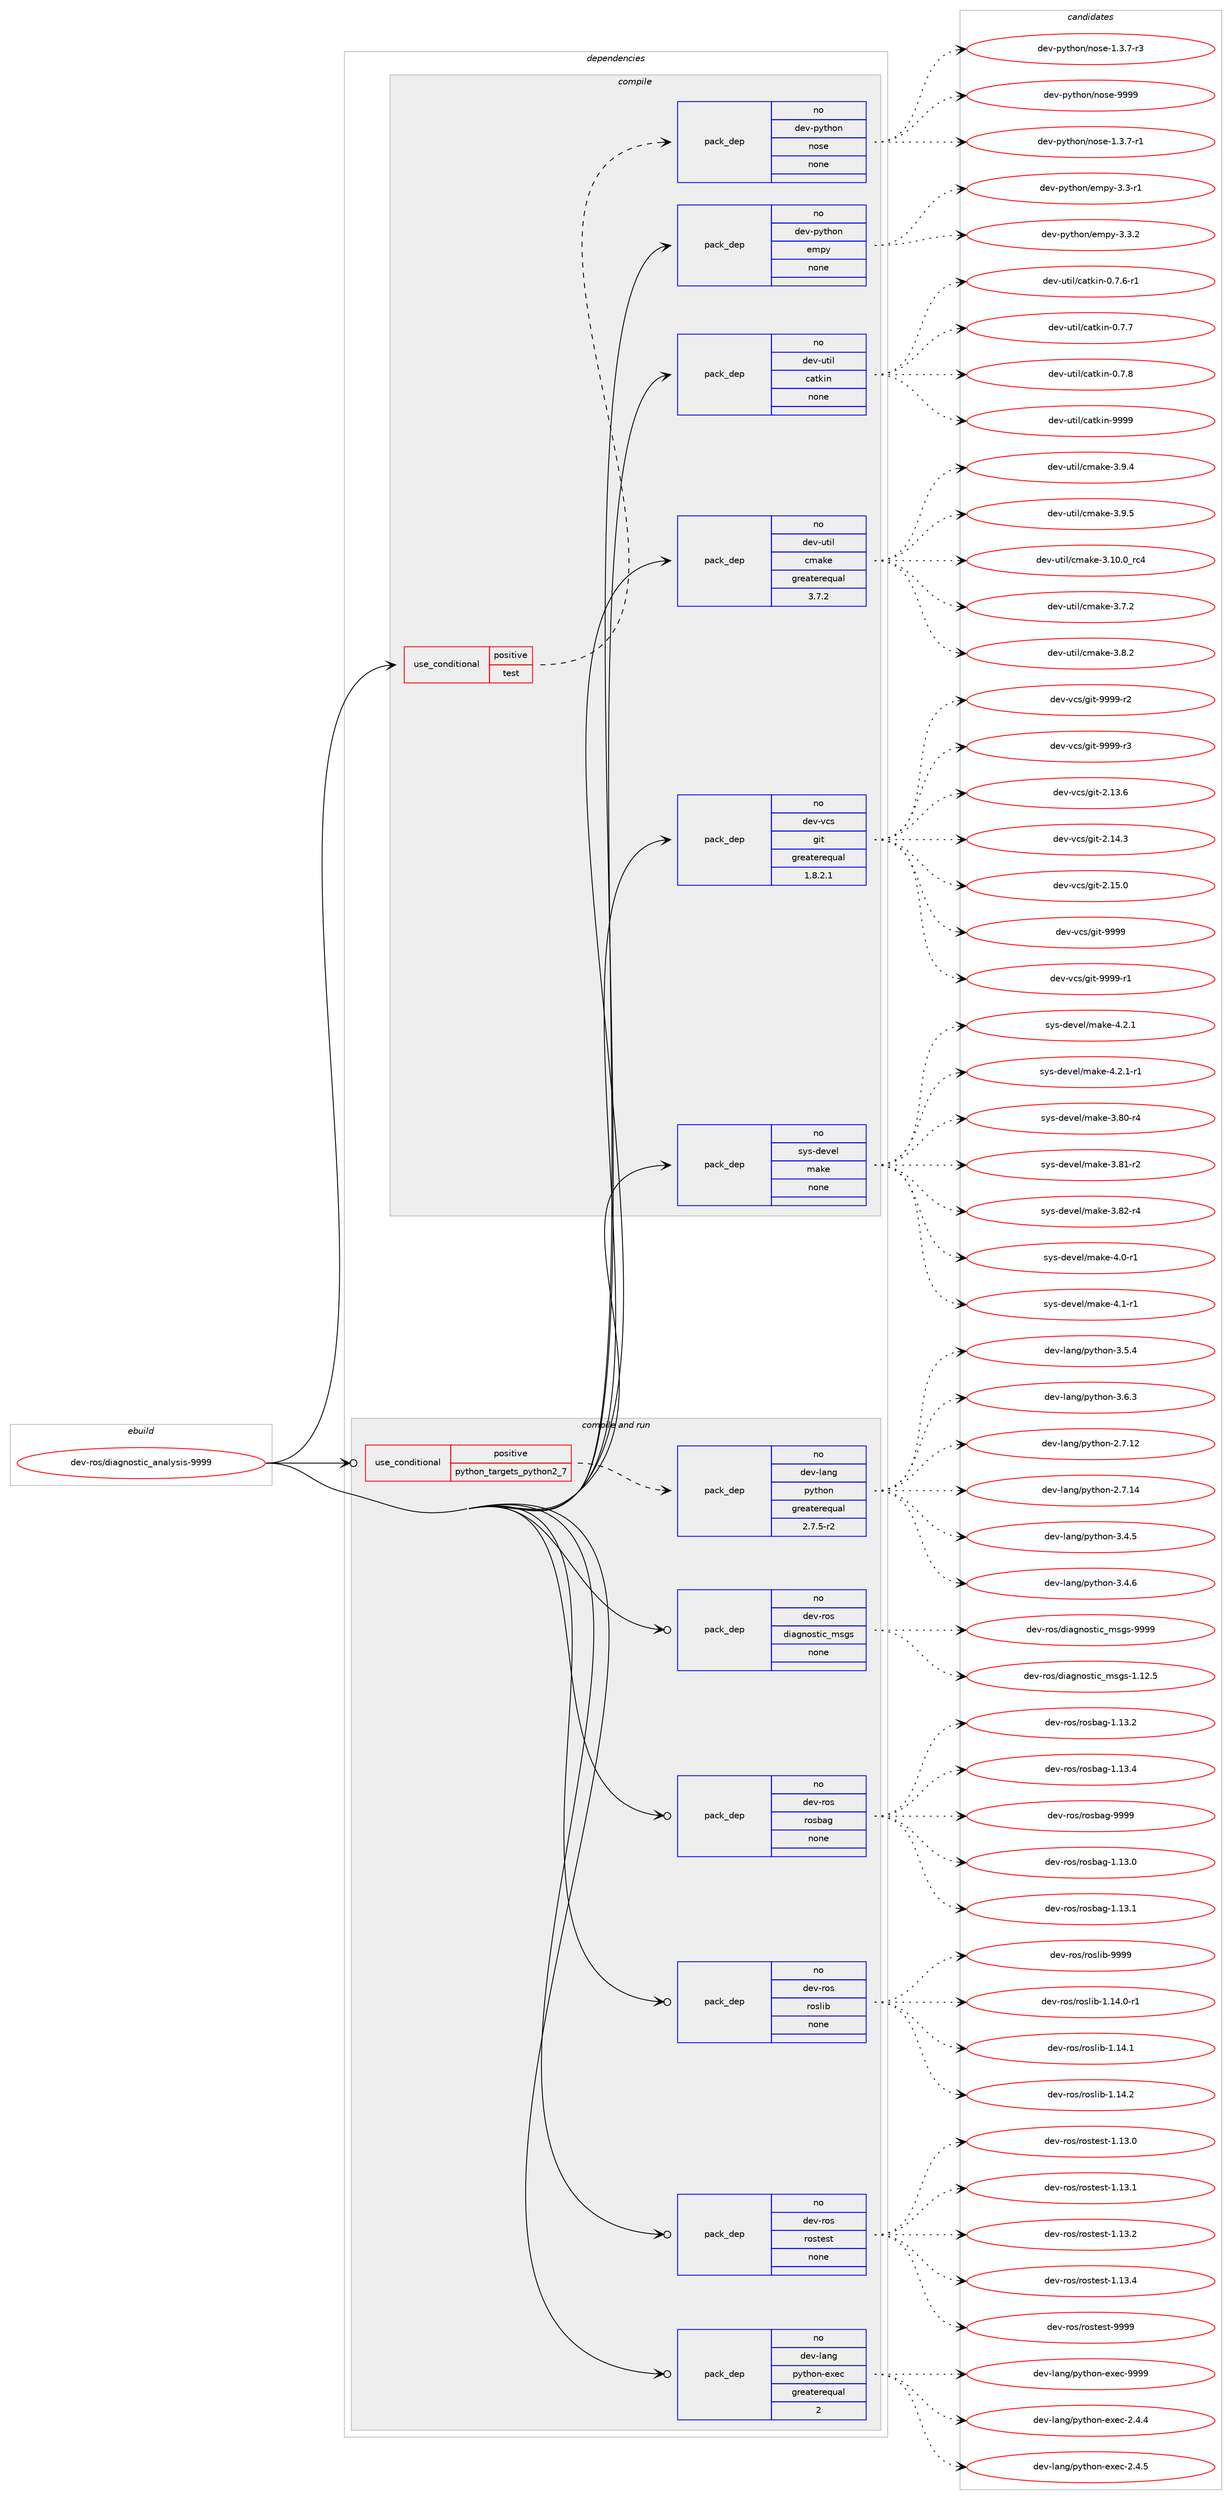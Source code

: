digraph prolog {

# *************
# Graph options
# *************

newrank=true;
concentrate=true;
compound=true;
graph [rankdir=LR,fontname=Helvetica,fontsize=10,ranksep=1.5];#, ranksep=2.5, nodesep=0.2];
edge  [arrowhead=vee];
node  [fontname=Helvetica,fontsize=10];

# **********
# The ebuild
# **********

subgraph cluster_leftcol {
color=gray;
rank=same;
label=<<i>ebuild</i>>;
id [label="dev-ros/diagnostic_analysis-9999", color=red, width=4, href="../dev-ros/diagnostic_analysis-9999.svg"];
}

# ****************
# The dependencies
# ****************

subgraph cluster_midcol {
color=gray;
label=<<i>dependencies</i>>;
subgraph cluster_compile {
fillcolor="#eeeeee";
style=filled;
label=<<i>compile</i>>;
subgraph cond45165 {
dependency200225 [label=<<TABLE BORDER="0" CELLBORDER="1" CELLSPACING="0" CELLPADDING="4"><TR><TD ROWSPAN="3" CELLPADDING="10">use_conditional</TD></TR><TR><TD>positive</TD></TR><TR><TD>test</TD></TR></TABLE>>, shape=none, color=red];
subgraph pack151073 {
dependency200226 [label=<<TABLE BORDER="0" CELLBORDER="1" CELLSPACING="0" CELLPADDING="4" WIDTH="220"><TR><TD ROWSPAN="6" CELLPADDING="30">pack_dep</TD></TR><TR><TD WIDTH="110">no</TD></TR><TR><TD>dev-python</TD></TR><TR><TD>nose</TD></TR><TR><TD>none</TD></TR><TR><TD></TD></TR></TABLE>>, shape=none, color=blue];
}
dependency200225:e -> dependency200226:w [weight=20,style="dashed",arrowhead="vee"];
}
id:e -> dependency200225:w [weight=20,style="solid",arrowhead="vee"];
subgraph pack151074 {
dependency200227 [label=<<TABLE BORDER="0" CELLBORDER="1" CELLSPACING="0" CELLPADDING="4" WIDTH="220"><TR><TD ROWSPAN="6" CELLPADDING="30">pack_dep</TD></TR><TR><TD WIDTH="110">no</TD></TR><TR><TD>dev-python</TD></TR><TR><TD>empy</TD></TR><TR><TD>none</TD></TR><TR><TD></TD></TR></TABLE>>, shape=none, color=blue];
}
id:e -> dependency200227:w [weight=20,style="solid",arrowhead="vee"];
subgraph pack151075 {
dependency200228 [label=<<TABLE BORDER="0" CELLBORDER="1" CELLSPACING="0" CELLPADDING="4" WIDTH="220"><TR><TD ROWSPAN="6" CELLPADDING="30">pack_dep</TD></TR><TR><TD WIDTH="110">no</TD></TR><TR><TD>dev-util</TD></TR><TR><TD>catkin</TD></TR><TR><TD>none</TD></TR><TR><TD></TD></TR></TABLE>>, shape=none, color=blue];
}
id:e -> dependency200228:w [weight=20,style="solid",arrowhead="vee"];
subgraph pack151076 {
dependency200229 [label=<<TABLE BORDER="0" CELLBORDER="1" CELLSPACING="0" CELLPADDING="4" WIDTH="220"><TR><TD ROWSPAN="6" CELLPADDING="30">pack_dep</TD></TR><TR><TD WIDTH="110">no</TD></TR><TR><TD>dev-util</TD></TR><TR><TD>cmake</TD></TR><TR><TD>greaterequal</TD></TR><TR><TD>3.7.2</TD></TR></TABLE>>, shape=none, color=blue];
}
id:e -> dependency200229:w [weight=20,style="solid",arrowhead="vee"];
subgraph pack151077 {
dependency200230 [label=<<TABLE BORDER="0" CELLBORDER="1" CELLSPACING="0" CELLPADDING="4" WIDTH="220"><TR><TD ROWSPAN="6" CELLPADDING="30">pack_dep</TD></TR><TR><TD WIDTH="110">no</TD></TR><TR><TD>dev-vcs</TD></TR><TR><TD>git</TD></TR><TR><TD>greaterequal</TD></TR><TR><TD>1.8.2.1</TD></TR></TABLE>>, shape=none, color=blue];
}
id:e -> dependency200230:w [weight=20,style="solid",arrowhead="vee"];
subgraph pack151078 {
dependency200231 [label=<<TABLE BORDER="0" CELLBORDER="1" CELLSPACING="0" CELLPADDING="4" WIDTH="220"><TR><TD ROWSPAN="6" CELLPADDING="30">pack_dep</TD></TR><TR><TD WIDTH="110">no</TD></TR><TR><TD>sys-devel</TD></TR><TR><TD>make</TD></TR><TR><TD>none</TD></TR><TR><TD></TD></TR></TABLE>>, shape=none, color=blue];
}
id:e -> dependency200231:w [weight=20,style="solid",arrowhead="vee"];
}
subgraph cluster_compileandrun {
fillcolor="#eeeeee";
style=filled;
label=<<i>compile and run</i>>;
subgraph cond45166 {
dependency200232 [label=<<TABLE BORDER="0" CELLBORDER="1" CELLSPACING="0" CELLPADDING="4"><TR><TD ROWSPAN="3" CELLPADDING="10">use_conditional</TD></TR><TR><TD>positive</TD></TR><TR><TD>python_targets_python2_7</TD></TR></TABLE>>, shape=none, color=red];
subgraph pack151079 {
dependency200233 [label=<<TABLE BORDER="0" CELLBORDER="1" CELLSPACING="0" CELLPADDING="4" WIDTH="220"><TR><TD ROWSPAN="6" CELLPADDING="30">pack_dep</TD></TR><TR><TD WIDTH="110">no</TD></TR><TR><TD>dev-lang</TD></TR><TR><TD>python</TD></TR><TR><TD>greaterequal</TD></TR><TR><TD>2.7.5-r2</TD></TR></TABLE>>, shape=none, color=blue];
}
dependency200232:e -> dependency200233:w [weight=20,style="dashed",arrowhead="vee"];
}
id:e -> dependency200232:w [weight=20,style="solid",arrowhead="odotvee"];
subgraph pack151080 {
dependency200234 [label=<<TABLE BORDER="0" CELLBORDER="1" CELLSPACING="0" CELLPADDING="4" WIDTH="220"><TR><TD ROWSPAN="6" CELLPADDING="30">pack_dep</TD></TR><TR><TD WIDTH="110">no</TD></TR><TR><TD>dev-lang</TD></TR><TR><TD>python-exec</TD></TR><TR><TD>greaterequal</TD></TR><TR><TD>2</TD></TR></TABLE>>, shape=none, color=blue];
}
id:e -> dependency200234:w [weight=20,style="solid",arrowhead="odotvee"];
subgraph pack151081 {
dependency200235 [label=<<TABLE BORDER="0" CELLBORDER="1" CELLSPACING="0" CELLPADDING="4" WIDTH="220"><TR><TD ROWSPAN="6" CELLPADDING="30">pack_dep</TD></TR><TR><TD WIDTH="110">no</TD></TR><TR><TD>dev-ros</TD></TR><TR><TD>diagnostic_msgs</TD></TR><TR><TD>none</TD></TR><TR><TD></TD></TR></TABLE>>, shape=none, color=blue];
}
id:e -> dependency200235:w [weight=20,style="solid",arrowhead="odotvee"];
subgraph pack151082 {
dependency200236 [label=<<TABLE BORDER="0" CELLBORDER="1" CELLSPACING="0" CELLPADDING="4" WIDTH="220"><TR><TD ROWSPAN="6" CELLPADDING="30">pack_dep</TD></TR><TR><TD WIDTH="110">no</TD></TR><TR><TD>dev-ros</TD></TR><TR><TD>rosbag</TD></TR><TR><TD>none</TD></TR><TR><TD></TD></TR></TABLE>>, shape=none, color=blue];
}
id:e -> dependency200236:w [weight=20,style="solid",arrowhead="odotvee"];
subgraph pack151083 {
dependency200237 [label=<<TABLE BORDER="0" CELLBORDER="1" CELLSPACING="0" CELLPADDING="4" WIDTH="220"><TR><TD ROWSPAN="6" CELLPADDING="30">pack_dep</TD></TR><TR><TD WIDTH="110">no</TD></TR><TR><TD>dev-ros</TD></TR><TR><TD>roslib</TD></TR><TR><TD>none</TD></TR><TR><TD></TD></TR></TABLE>>, shape=none, color=blue];
}
id:e -> dependency200237:w [weight=20,style="solid",arrowhead="odotvee"];
subgraph pack151084 {
dependency200238 [label=<<TABLE BORDER="0" CELLBORDER="1" CELLSPACING="0" CELLPADDING="4" WIDTH="220"><TR><TD ROWSPAN="6" CELLPADDING="30">pack_dep</TD></TR><TR><TD WIDTH="110">no</TD></TR><TR><TD>dev-ros</TD></TR><TR><TD>rostest</TD></TR><TR><TD>none</TD></TR><TR><TD></TD></TR></TABLE>>, shape=none, color=blue];
}
id:e -> dependency200238:w [weight=20,style="solid",arrowhead="odotvee"];
}
subgraph cluster_run {
fillcolor="#eeeeee";
style=filled;
label=<<i>run</i>>;
}
}

# **************
# The candidates
# **************

subgraph cluster_choices {
rank=same;
color=gray;
label=<<i>candidates</i>>;

subgraph choice151073 {
color=black;
nodesep=1;
choice10010111845112121116104111110471101111151014549465146554511449 [label="dev-python/nose-1.3.7-r1", color=red, width=4,href="../dev-python/nose-1.3.7-r1.svg"];
choice10010111845112121116104111110471101111151014549465146554511451 [label="dev-python/nose-1.3.7-r3", color=red, width=4,href="../dev-python/nose-1.3.7-r3.svg"];
choice10010111845112121116104111110471101111151014557575757 [label="dev-python/nose-9999", color=red, width=4,href="../dev-python/nose-9999.svg"];
dependency200226:e -> choice10010111845112121116104111110471101111151014549465146554511449:w [style=dotted,weight="100"];
dependency200226:e -> choice10010111845112121116104111110471101111151014549465146554511451:w [style=dotted,weight="100"];
dependency200226:e -> choice10010111845112121116104111110471101111151014557575757:w [style=dotted,weight="100"];
}
subgraph choice151074 {
color=black;
nodesep=1;
choice1001011184511212111610411111047101109112121455146514511449 [label="dev-python/empy-3.3-r1", color=red, width=4,href="../dev-python/empy-3.3-r1.svg"];
choice1001011184511212111610411111047101109112121455146514650 [label="dev-python/empy-3.3.2", color=red, width=4,href="../dev-python/empy-3.3.2.svg"];
dependency200227:e -> choice1001011184511212111610411111047101109112121455146514511449:w [style=dotted,weight="100"];
dependency200227:e -> choice1001011184511212111610411111047101109112121455146514650:w [style=dotted,weight="100"];
}
subgraph choice151075 {
color=black;
nodesep=1;
choice100101118451171161051084799971161071051104548465546544511449 [label="dev-util/catkin-0.7.6-r1", color=red, width=4,href="../dev-util/catkin-0.7.6-r1.svg"];
choice10010111845117116105108479997116107105110454846554655 [label="dev-util/catkin-0.7.7", color=red, width=4,href="../dev-util/catkin-0.7.7.svg"];
choice10010111845117116105108479997116107105110454846554656 [label="dev-util/catkin-0.7.8", color=red, width=4,href="../dev-util/catkin-0.7.8.svg"];
choice100101118451171161051084799971161071051104557575757 [label="dev-util/catkin-9999", color=red, width=4,href="../dev-util/catkin-9999.svg"];
dependency200228:e -> choice100101118451171161051084799971161071051104548465546544511449:w [style=dotted,weight="100"];
dependency200228:e -> choice10010111845117116105108479997116107105110454846554655:w [style=dotted,weight="100"];
dependency200228:e -> choice10010111845117116105108479997116107105110454846554656:w [style=dotted,weight="100"];
dependency200228:e -> choice100101118451171161051084799971161071051104557575757:w [style=dotted,weight="100"];
}
subgraph choice151076 {
color=black;
nodesep=1;
choice1001011184511711610510847991099710710145514649484648951149952 [label="dev-util/cmake-3.10.0_rc4", color=red, width=4,href="../dev-util/cmake-3.10.0_rc4.svg"];
choice10010111845117116105108479910997107101455146554650 [label="dev-util/cmake-3.7.2", color=red, width=4,href="../dev-util/cmake-3.7.2.svg"];
choice10010111845117116105108479910997107101455146564650 [label="dev-util/cmake-3.8.2", color=red, width=4,href="../dev-util/cmake-3.8.2.svg"];
choice10010111845117116105108479910997107101455146574652 [label="dev-util/cmake-3.9.4", color=red, width=4,href="../dev-util/cmake-3.9.4.svg"];
choice10010111845117116105108479910997107101455146574653 [label="dev-util/cmake-3.9.5", color=red, width=4,href="../dev-util/cmake-3.9.5.svg"];
dependency200229:e -> choice1001011184511711610510847991099710710145514649484648951149952:w [style=dotted,weight="100"];
dependency200229:e -> choice10010111845117116105108479910997107101455146554650:w [style=dotted,weight="100"];
dependency200229:e -> choice10010111845117116105108479910997107101455146564650:w [style=dotted,weight="100"];
dependency200229:e -> choice10010111845117116105108479910997107101455146574652:w [style=dotted,weight="100"];
dependency200229:e -> choice10010111845117116105108479910997107101455146574653:w [style=dotted,weight="100"];
}
subgraph choice151077 {
color=black;
nodesep=1;
choice10010111845118991154710310511645504649514654 [label="dev-vcs/git-2.13.6", color=red, width=4,href="../dev-vcs/git-2.13.6.svg"];
choice10010111845118991154710310511645504649524651 [label="dev-vcs/git-2.14.3", color=red, width=4,href="../dev-vcs/git-2.14.3.svg"];
choice10010111845118991154710310511645504649534648 [label="dev-vcs/git-2.15.0", color=red, width=4,href="../dev-vcs/git-2.15.0.svg"];
choice1001011184511899115471031051164557575757 [label="dev-vcs/git-9999", color=red, width=4,href="../dev-vcs/git-9999.svg"];
choice10010111845118991154710310511645575757574511449 [label="dev-vcs/git-9999-r1", color=red, width=4,href="../dev-vcs/git-9999-r1.svg"];
choice10010111845118991154710310511645575757574511450 [label="dev-vcs/git-9999-r2", color=red, width=4,href="../dev-vcs/git-9999-r2.svg"];
choice10010111845118991154710310511645575757574511451 [label="dev-vcs/git-9999-r3", color=red, width=4,href="../dev-vcs/git-9999-r3.svg"];
dependency200230:e -> choice10010111845118991154710310511645504649514654:w [style=dotted,weight="100"];
dependency200230:e -> choice10010111845118991154710310511645504649524651:w [style=dotted,weight="100"];
dependency200230:e -> choice10010111845118991154710310511645504649534648:w [style=dotted,weight="100"];
dependency200230:e -> choice1001011184511899115471031051164557575757:w [style=dotted,weight="100"];
dependency200230:e -> choice10010111845118991154710310511645575757574511449:w [style=dotted,weight="100"];
dependency200230:e -> choice10010111845118991154710310511645575757574511450:w [style=dotted,weight="100"];
dependency200230:e -> choice10010111845118991154710310511645575757574511451:w [style=dotted,weight="100"];
}
subgraph choice151078 {
color=black;
nodesep=1;
choice11512111545100101118101108471099710710145514656484511452 [label="sys-devel/make-3.80-r4", color=red, width=4,href="../sys-devel/make-3.80-r4.svg"];
choice11512111545100101118101108471099710710145514656494511450 [label="sys-devel/make-3.81-r2", color=red, width=4,href="../sys-devel/make-3.81-r2.svg"];
choice11512111545100101118101108471099710710145514656504511452 [label="sys-devel/make-3.82-r4", color=red, width=4,href="../sys-devel/make-3.82-r4.svg"];
choice115121115451001011181011084710997107101455246484511449 [label="sys-devel/make-4.0-r1", color=red, width=4,href="../sys-devel/make-4.0-r1.svg"];
choice115121115451001011181011084710997107101455246494511449 [label="sys-devel/make-4.1-r1", color=red, width=4,href="../sys-devel/make-4.1-r1.svg"];
choice115121115451001011181011084710997107101455246504649 [label="sys-devel/make-4.2.1", color=red, width=4,href="../sys-devel/make-4.2.1.svg"];
choice1151211154510010111810110847109971071014552465046494511449 [label="sys-devel/make-4.2.1-r1", color=red, width=4,href="../sys-devel/make-4.2.1-r1.svg"];
dependency200231:e -> choice11512111545100101118101108471099710710145514656484511452:w [style=dotted,weight="100"];
dependency200231:e -> choice11512111545100101118101108471099710710145514656494511450:w [style=dotted,weight="100"];
dependency200231:e -> choice11512111545100101118101108471099710710145514656504511452:w [style=dotted,weight="100"];
dependency200231:e -> choice115121115451001011181011084710997107101455246484511449:w [style=dotted,weight="100"];
dependency200231:e -> choice115121115451001011181011084710997107101455246494511449:w [style=dotted,weight="100"];
dependency200231:e -> choice115121115451001011181011084710997107101455246504649:w [style=dotted,weight="100"];
dependency200231:e -> choice1151211154510010111810110847109971071014552465046494511449:w [style=dotted,weight="100"];
}
subgraph choice151079 {
color=black;
nodesep=1;
choice10010111845108971101034711212111610411111045504655464950 [label="dev-lang/python-2.7.12", color=red, width=4,href="../dev-lang/python-2.7.12.svg"];
choice10010111845108971101034711212111610411111045504655464952 [label="dev-lang/python-2.7.14", color=red, width=4,href="../dev-lang/python-2.7.14.svg"];
choice100101118451089711010347112121116104111110455146524653 [label="dev-lang/python-3.4.5", color=red, width=4,href="../dev-lang/python-3.4.5.svg"];
choice100101118451089711010347112121116104111110455146524654 [label="dev-lang/python-3.4.6", color=red, width=4,href="../dev-lang/python-3.4.6.svg"];
choice100101118451089711010347112121116104111110455146534652 [label="dev-lang/python-3.5.4", color=red, width=4,href="../dev-lang/python-3.5.4.svg"];
choice100101118451089711010347112121116104111110455146544651 [label="dev-lang/python-3.6.3", color=red, width=4,href="../dev-lang/python-3.6.3.svg"];
dependency200233:e -> choice10010111845108971101034711212111610411111045504655464950:w [style=dotted,weight="100"];
dependency200233:e -> choice10010111845108971101034711212111610411111045504655464952:w [style=dotted,weight="100"];
dependency200233:e -> choice100101118451089711010347112121116104111110455146524653:w [style=dotted,weight="100"];
dependency200233:e -> choice100101118451089711010347112121116104111110455146524654:w [style=dotted,weight="100"];
dependency200233:e -> choice100101118451089711010347112121116104111110455146534652:w [style=dotted,weight="100"];
dependency200233:e -> choice100101118451089711010347112121116104111110455146544651:w [style=dotted,weight="100"];
}
subgraph choice151080 {
color=black;
nodesep=1;
choice1001011184510897110103471121211161041111104510112010199455046524652 [label="dev-lang/python-exec-2.4.4", color=red, width=4,href="../dev-lang/python-exec-2.4.4.svg"];
choice1001011184510897110103471121211161041111104510112010199455046524653 [label="dev-lang/python-exec-2.4.5", color=red, width=4,href="../dev-lang/python-exec-2.4.5.svg"];
choice10010111845108971101034711212111610411111045101120101994557575757 [label="dev-lang/python-exec-9999", color=red, width=4,href="../dev-lang/python-exec-9999.svg"];
dependency200234:e -> choice1001011184510897110103471121211161041111104510112010199455046524652:w [style=dotted,weight="100"];
dependency200234:e -> choice1001011184510897110103471121211161041111104510112010199455046524653:w [style=dotted,weight="100"];
dependency200234:e -> choice10010111845108971101034711212111610411111045101120101994557575757:w [style=dotted,weight="100"];
}
subgraph choice151081 {
color=black;
nodesep=1;
choice100101118451141111154710010597103110111115116105999510911510311545494649504653 [label="dev-ros/diagnostic_msgs-1.12.5", color=red, width=4,href="../dev-ros/diagnostic_msgs-1.12.5.svg"];
choice10010111845114111115471001059710311011111511610599951091151031154557575757 [label="dev-ros/diagnostic_msgs-9999", color=red, width=4,href="../dev-ros/diagnostic_msgs-9999.svg"];
dependency200235:e -> choice100101118451141111154710010597103110111115116105999510911510311545494649504653:w [style=dotted,weight="100"];
dependency200235:e -> choice10010111845114111115471001059710311011111511610599951091151031154557575757:w [style=dotted,weight="100"];
}
subgraph choice151082 {
color=black;
nodesep=1;
choice1001011184511411111547114111115989710345494649514648 [label="dev-ros/rosbag-1.13.0", color=red, width=4,href="../dev-ros/rosbag-1.13.0.svg"];
choice1001011184511411111547114111115989710345494649514649 [label="dev-ros/rosbag-1.13.1", color=red, width=4,href="../dev-ros/rosbag-1.13.1.svg"];
choice1001011184511411111547114111115989710345494649514650 [label="dev-ros/rosbag-1.13.2", color=red, width=4,href="../dev-ros/rosbag-1.13.2.svg"];
choice1001011184511411111547114111115989710345494649514652 [label="dev-ros/rosbag-1.13.4", color=red, width=4,href="../dev-ros/rosbag-1.13.4.svg"];
choice100101118451141111154711411111598971034557575757 [label="dev-ros/rosbag-9999", color=red, width=4,href="../dev-ros/rosbag-9999.svg"];
dependency200236:e -> choice1001011184511411111547114111115989710345494649514648:w [style=dotted,weight="100"];
dependency200236:e -> choice1001011184511411111547114111115989710345494649514649:w [style=dotted,weight="100"];
dependency200236:e -> choice1001011184511411111547114111115989710345494649514650:w [style=dotted,weight="100"];
dependency200236:e -> choice1001011184511411111547114111115989710345494649514652:w [style=dotted,weight="100"];
dependency200236:e -> choice100101118451141111154711411111598971034557575757:w [style=dotted,weight="100"];
}
subgraph choice151083 {
color=black;
nodesep=1;
choice100101118451141111154711411111510810598454946495246484511449 [label="dev-ros/roslib-1.14.0-r1", color=red, width=4,href="../dev-ros/roslib-1.14.0-r1.svg"];
choice10010111845114111115471141111151081059845494649524649 [label="dev-ros/roslib-1.14.1", color=red, width=4,href="../dev-ros/roslib-1.14.1.svg"];
choice10010111845114111115471141111151081059845494649524650 [label="dev-ros/roslib-1.14.2", color=red, width=4,href="../dev-ros/roslib-1.14.2.svg"];
choice1001011184511411111547114111115108105984557575757 [label="dev-ros/roslib-9999", color=red, width=4,href="../dev-ros/roslib-9999.svg"];
dependency200237:e -> choice100101118451141111154711411111510810598454946495246484511449:w [style=dotted,weight="100"];
dependency200237:e -> choice10010111845114111115471141111151081059845494649524649:w [style=dotted,weight="100"];
dependency200237:e -> choice10010111845114111115471141111151081059845494649524650:w [style=dotted,weight="100"];
dependency200237:e -> choice1001011184511411111547114111115108105984557575757:w [style=dotted,weight="100"];
}
subgraph choice151084 {
color=black;
nodesep=1;
choice100101118451141111154711411111511610111511645494649514648 [label="dev-ros/rostest-1.13.0", color=red, width=4,href="../dev-ros/rostest-1.13.0.svg"];
choice100101118451141111154711411111511610111511645494649514649 [label="dev-ros/rostest-1.13.1", color=red, width=4,href="../dev-ros/rostest-1.13.1.svg"];
choice100101118451141111154711411111511610111511645494649514650 [label="dev-ros/rostest-1.13.2", color=red, width=4,href="../dev-ros/rostest-1.13.2.svg"];
choice100101118451141111154711411111511610111511645494649514652 [label="dev-ros/rostest-1.13.4", color=red, width=4,href="../dev-ros/rostest-1.13.4.svg"];
choice10010111845114111115471141111151161011151164557575757 [label="dev-ros/rostest-9999", color=red, width=4,href="../dev-ros/rostest-9999.svg"];
dependency200238:e -> choice100101118451141111154711411111511610111511645494649514648:w [style=dotted,weight="100"];
dependency200238:e -> choice100101118451141111154711411111511610111511645494649514649:w [style=dotted,weight="100"];
dependency200238:e -> choice100101118451141111154711411111511610111511645494649514650:w [style=dotted,weight="100"];
dependency200238:e -> choice100101118451141111154711411111511610111511645494649514652:w [style=dotted,weight="100"];
dependency200238:e -> choice10010111845114111115471141111151161011151164557575757:w [style=dotted,weight="100"];
}
}

}
